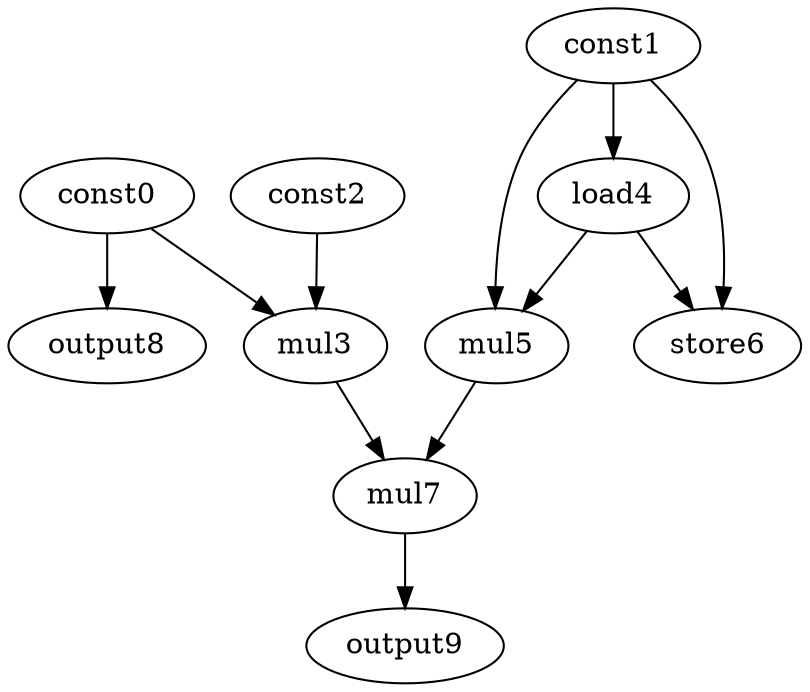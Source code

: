 digraph G { 
const0[opcode=const]; 
const1[opcode=const]; 
const2[opcode=const]; 
mul3[opcode=mul]; 
load4[opcode=load]; 
mul5[opcode=mul]; 
store6[opcode=store]; 
mul7[opcode=mul]; 
output8[opcode=output]; 
output9[opcode=output]; 
const0->mul3[operand=0];
const2->mul3[operand=1];
const1->load4[operand=0];
const0->output8[operand=0];
const1->mul5[operand=0];
load4->mul5[operand=1];
const1->store6[operand=0];
load4->store6[operand=1];
mul3->mul7[operand=0];
mul5->mul7[operand=1];
mul7->output9[operand=0];
}
